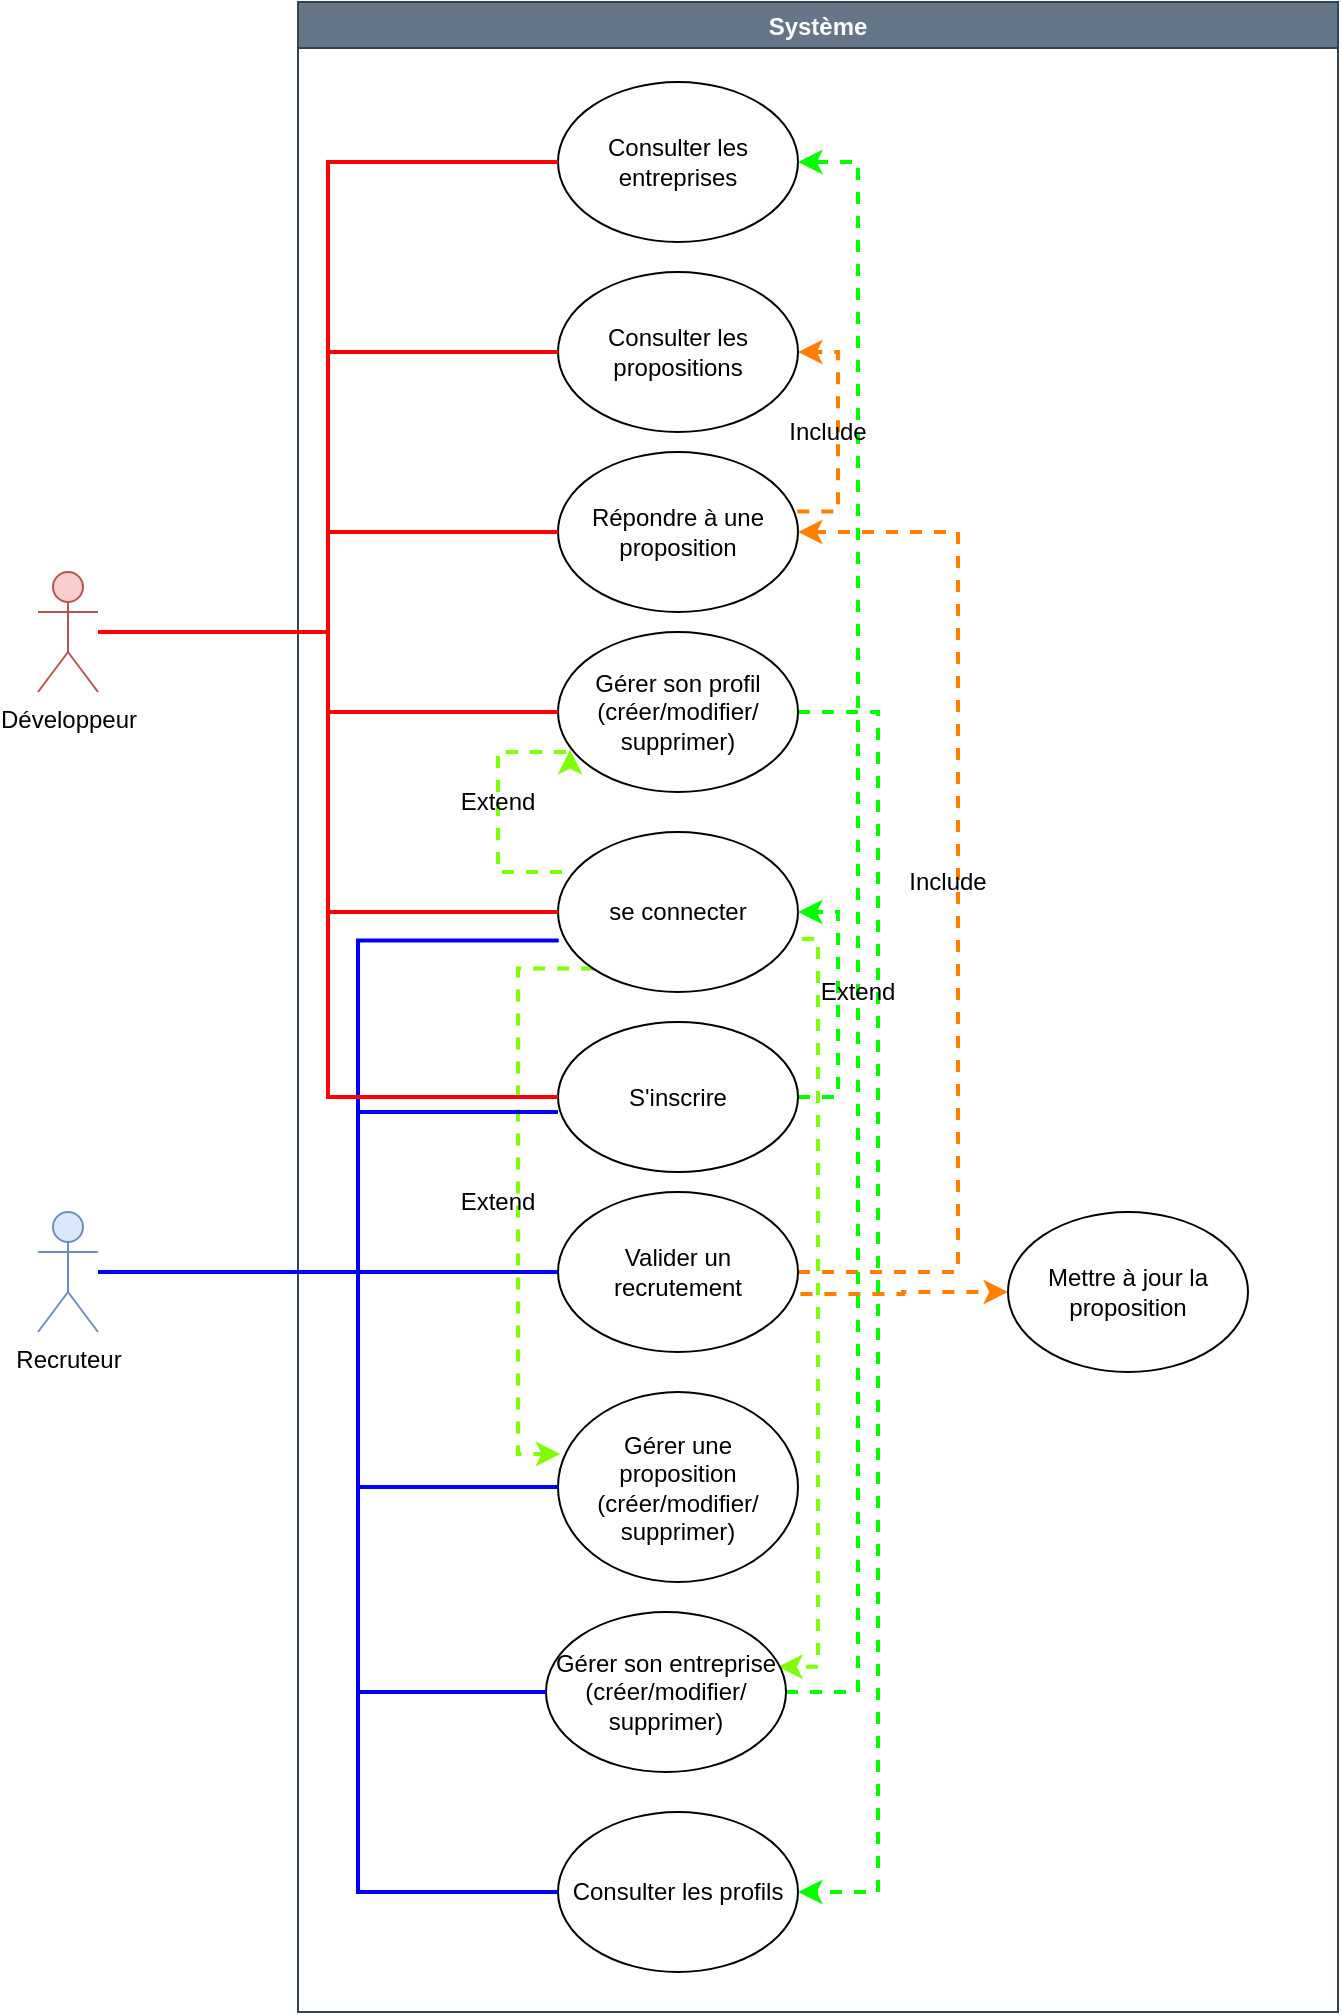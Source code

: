 <mxfile version="17.4.6" type="github">
  <diagram id="f9bO8bD8_3tNC-7nvVMG" name="Page-1">
    <mxGraphModel dx="1024" dy="189" grid="1" gridSize="10" guides="1" tooltips="1" connect="1" arrows="1" fold="1" page="1" pageScale="1" pageWidth="1169" pageHeight="1654" math="0" shadow="0">
      <root>
        <mxCell id="0" />
        <mxCell id="1" parent="0" />
        <mxCell id="xalwO71q9SZK32bKhefd-1" value="Système" style="swimlane;fillColor=#647687;fontColor=#ffffff;strokeColor=#314354;" vertex="1" parent="1">
          <mxGeometry x="230" y="65" width="520" height="1005" as="geometry" />
        </mxCell>
        <mxCell id="xalwO71q9SZK32bKhefd-2" value="Consulter les entreprises" style="ellipse;whiteSpace=wrap;html=1;" vertex="1" parent="xalwO71q9SZK32bKhefd-1">
          <mxGeometry x="130" y="40" width="120" height="80" as="geometry" />
        </mxCell>
        <mxCell id="xalwO71q9SZK32bKhefd-3" style="edgeStyle=orthogonalEdgeStyle;rounded=0;orthogonalLoop=1;jettySize=auto;html=1;entryX=1;entryY=0.5;entryDx=0;entryDy=0;dashed=1;startArrow=none;startFill=0;endArrow=classic;endFill=1;strokeColor=#FF8000;strokeWidth=2;exitX=0.997;exitY=0.372;exitDx=0;exitDy=0;exitPerimeter=0;" edge="1" parent="xalwO71q9SZK32bKhefd-1" source="xalwO71q9SZK32bKhefd-4" target="xalwO71q9SZK32bKhefd-20">
          <mxGeometry relative="1" as="geometry" />
        </mxCell>
        <mxCell id="xalwO71q9SZK32bKhefd-4" value="Répondre à une proposition" style="ellipse;whiteSpace=wrap;html=1;" vertex="1" parent="xalwO71q9SZK32bKhefd-1">
          <mxGeometry x="130" y="225" width="120" height="80" as="geometry" />
        </mxCell>
        <mxCell id="xalwO71q9SZK32bKhefd-5" style="edgeStyle=orthogonalEdgeStyle;rounded=0;orthogonalLoop=1;jettySize=auto;html=1;entryX=0.01;entryY=0.326;entryDx=0;entryDy=0;dashed=1;startArrow=none;startFill=0;endArrow=classic;endFill=1;strokeColor=#80FF00;strokeWidth=2;exitX=0;exitY=1;exitDx=0;exitDy=0;entryPerimeter=0;" edge="1" parent="xalwO71q9SZK32bKhefd-1" source="xalwO71q9SZK32bKhefd-9" target="xalwO71q9SZK32bKhefd-6">
          <mxGeometry relative="1" as="geometry">
            <Array as="points">
              <mxPoint x="110" y="483" />
              <mxPoint x="110" y="726" />
            </Array>
          </mxGeometry>
        </mxCell>
        <mxCell id="xalwO71q9SZK32bKhefd-6" value="Gérer une &lt;br&gt;proposition (créer/modifier/&lt;br&gt;supprimer)" style="ellipse;whiteSpace=wrap;html=1;" vertex="1" parent="xalwO71q9SZK32bKhefd-1">
          <mxGeometry x="130" y="695" width="120" height="95" as="geometry" />
        </mxCell>
        <mxCell id="xalwO71q9SZK32bKhefd-7" value="Consulter les profils" style="ellipse;whiteSpace=wrap;html=1;" vertex="1" parent="xalwO71q9SZK32bKhefd-1">
          <mxGeometry x="130" y="905" width="120" height="80" as="geometry" />
        </mxCell>
        <mxCell id="xalwO71q9SZK32bKhefd-8" style="edgeStyle=orthogonalEdgeStyle;rounded=0;orthogonalLoop=1;jettySize=auto;html=1;entryX=0.05;entryY=0.737;entryDx=0;entryDy=0;entryPerimeter=0;dashed=1;startArrow=none;startFill=0;endArrow=classic;endFill=1;strokeColor=#80FF00;strokeWidth=2;exitX=0.017;exitY=0.25;exitDx=0;exitDy=0;exitPerimeter=0;" edge="1" parent="xalwO71q9SZK32bKhefd-1" source="xalwO71q9SZK32bKhefd-9" target="xalwO71q9SZK32bKhefd-16">
          <mxGeometry relative="1" as="geometry">
            <Array as="points">
              <mxPoint x="100" y="435" />
              <mxPoint x="100" y="375" />
            </Array>
          </mxGeometry>
        </mxCell>
        <mxCell id="xalwO71q9SZK32bKhefd-9" value="se connecter" style="ellipse;whiteSpace=wrap;html=1;" vertex="1" parent="xalwO71q9SZK32bKhefd-1">
          <mxGeometry x="130" y="415" width="120" height="80" as="geometry" />
        </mxCell>
        <mxCell id="xalwO71q9SZK32bKhefd-10" style="edgeStyle=orthogonalEdgeStyle;rounded=0;orthogonalLoop=1;jettySize=auto;html=1;entryX=1;entryY=0.5;entryDx=0;entryDy=0;endArrow=classic;endFill=1;strokeColor=#00FF00;strokeWidth=2;exitX=1;exitY=0.5;exitDx=0;exitDy=0;dashed=1;" edge="1" parent="xalwO71q9SZK32bKhefd-1" source="xalwO71q9SZK32bKhefd-11" target="xalwO71q9SZK32bKhefd-9">
          <mxGeometry relative="1" as="geometry" />
        </mxCell>
        <mxCell id="xalwO71q9SZK32bKhefd-11" value="S&#39;inscrire" style="ellipse;whiteSpace=wrap;html=1;" vertex="1" parent="xalwO71q9SZK32bKhefd-1">
          <mxGeometry x="130" y="510" width="120" height="75" as="geometry" />
        </mxCell>
        <mxCell id="xalwO71q9SZK32bKhefd-12" style="edgeStyle=orthogonalEdgeStyle;rounded=0;orthogonalLoop=1;jettySize=auto;html=1;entryX=1;entryY=0.5;entryDx=0;entryDy=0;dashed=1;endArrow=classic;endFill=1;strokeColor=#FF8000;strokeWidth=2;exitX=1;exitY=0.5;exitDx=0;exitDy=0;" edge="1" parent="xalwO71q9SZK32bKhefd-1" source="xalwO71q9SZK32bKhefd-14" target="xalwO71q9SZK32bKhefd-4">
          <mxGeometry relative="1" as="geometry">
            <Array as="points">
              <mxPoint x="330" y="635" />
              <mxPoint x="330" y="265" />
            </Array>
          </mxGeometry>
        </mxCell>
        <mxCell id="xalwO71q9SZK32bKhefd-13" style="edgeStyle=orthogonalEdgeStyle;rounded=0;orthogonalLoop=1;jettySize=auto;html=1;entryX=0;entryY=0.5;entryDx=0;entryDy=0;dashed=1;startArrow=none;startFill=0;endArrow=classic;endFill=1;strokeColor=#FF8000;strokeWidth=2;exitX=1.01;exitY=0.637;exitDx=0;exitDy=0;exitPerimeter=0;" edge="1" parent="xalwO71q9SZK32bKhefd-1" source="xalwO71q9SZK32bKhefd-14" target="xalwO71q9SZK32bKhefd-24">
          <mxGeometry relative="1" as="geometry" />
        </mxCell>
        <mxCell id="xalwO71q9SZK32bKhefd-14" value="Valider un recrutement" style="ellipse;whiteSpace=wrap;html=1;" vertex="1" parent="xalwO71q9SZK32bKhefd-1">
          <mxGeometry x="130" y="595" width="120" height="80" as="geometry" />
        </mxCell>
        <mxCell id="xalwO71q9SZK32bKhefd-15" style="edgeStyle=orthogonalEdgeStyle;rounded=0;orthogonalLoop=1;jettySize=auto;html=1;exitX=1;exitY=0.5;exitDx=0;exitDy=0;entryX=1;entryY=0.5;entryDx=0;entryDy=0;dashed=1;startArrow=none;startFill=0;endArrow=classic;endFill=1;strokeColor=#00FF00;strokeWidth=2;" edge="1" parent="xalwO71q9SZK32bKhefd-1" source="xalwO71q9SZK32bKhefd-16" target="xalwO71q9SZK32bKhefd-7">
          <mxGeometry relative="1" as="geometry">
            <Array as="points">
              <mxPoint x="290" y="355" />
              <mxPoint x="290" y="945" />
            </Array>
          </mxGeometry>
        </mxCell>
        <mxCell id="xalwO71q9SZK32bKhefd-16" value="Gérer son profil&lt;br&gt;(créer/modifier/&lt;br&gt;supprimer)" style="ellipse;whiteSpace=wrap;html=1;" vertex="1" parent="xalwO71q9SZK32bKhefd-1">
          <mxGeometry x="130" y="315" width="120" height="80" as="geometry" />
        </mxCell>
        <mxCell id="xalwO71q9SZK32bKhefd-17" style="edgeStyle=orthogonalEdgeStyle;rounded=0;orthogonalLoop=1;jettySize=auto;html=1;entryX=1;entryY=0.5;entryDx=0;entryDy=0;startArrow=none;startFill=0;endArrow=classic;endFill=1;strokeColor=#00FF00;strokeWidth=2;dashed=1;" edge="1" parent="xalwO71q9SZK32bKhefd-1" source="xalwO71q9SZK32bKhefd-19" target="xalwO71q9SZK32bKhefd-2">
          <mxGeometry relative="1" as="geometry">
            <Array as="points">
              <mxPoint x="280" y="845" />
              <mxPoint x="280" y="80" />
            </Array>
          </mxGeometry>
        </mxCell>
        <mxCell id="xalwO71q9SZK32bKhefd-18" style="edgeStyle=orthogonalEdgeStyle;rounded=0;orthogonalLoop=1;jettySize=auto;html=1;entryX=0.967;entryY=0.342;entryDx=0;entryDy=0;entryPerimeter=0;dashed=1;startArrow=none;startFill=0;endArrow=classic;endFill=1;strokeColor=#80FF00;strokeWidth=2;exitX=1.017;exitY=0.668;exitDx=0;exitDy=0;exitPerimeter=0;" edge="1" parent="xalwO71q9SZK32bKhefd-1" source="xalwO71q9SZK32bKhefd-9" target="xalwO71q9SZK32bKhefd-19">
          <mxGeometry relative="1" as="geometry">
            <Array as="points">
              <mxPoint x="260" y="468" />
              <mxPoint x="260" y="832" />
            </Array>
          </mxGeometry>
        </mxCell>
        <mxCell id="xalwO71q9SZK32bKhefd-19" value="Gérer son entreprise&lt;br&gt;(créer/modifier/&lt;br&gt;supprimer)" style="ellipse;whiteSpace=wrap;html=1;" vertex="1" parent="xalwO71q9SZK32bKhefd-1">
          <mxGeometry x="124" y="805" width="120" height="80" as="geometry" />
        </mxCell>
        <mxCell id="xalwO71q9SZK32bKhefd-20" value="Consulter les propositions" style="ellipse;whiteSpace=wrap;html=1;" vertex="1" parent="xalwO71q9SZK32bKhefd-1">
          <mxGeometry x="130" y="135" width="120" height="80" as="geometry" />
        </mxCell>
        <mxCell id="xalwO71q9SZK32bKhefd-21" value="Extend" style="text;html=1;strokeColor=none;fillColor=none;align=center;verticalAlign=middle;whiteSpace=wrap;rounded=0;" vertex="1" parent="xalwO71q9SZK32bKhefd-1">
          <mxGeometry x="250" y="480" width="60" height="30" as="geometry" />
        </mxCell>
        <mxCell id="xalwO71q9SZK32bKhefd-22" value="Include" style="text;html=1;strokeColor=none;fillColor=none;align=center;verticalAlign=middle;whiteSpace=wrap;rounded=0;" vertex="1" parent="xalwO71q9SZK32bKhefd-1">
          <mxGeometry x="295" y="425" width="60" height="30" as="geometry" />
        </mxCell>
        <mxCell id="xalwO71q9SZK32bKhefd-23" value="Include" style="text;html=1;strokeColor=none;fillColor=none;align=center;verticalAlign=middle;whiteSpace=wrap;rounded=0;" vertex="1" parent="xalwO71q9SZK32bKhefd-1">
          <mxGeometry x="235" y="200" width="60" height="30" as="geometry" />
        </mxCell>
        <mxCell id="xalwO71q9SZK32bKhefd-24" value="Mettre à jour la proposition" style="ellipse;whiteSpace=wrap;html=1;" vertex="1" parent="xalwO71q9SZK32bKhefd-1">
          <mxGeometry x="355" y="605" width="120" height="80" as="geometry" />
        </mxCell>
        <mxCell id="xalwO71q9SZK32bKhefd-25" value="Extend" style="text;html=1;strokeColor=none;fillColor=none;align=center;verticalAlign=middle;whiteSpace=wrap;rounded=0;" vertex="1" parent="xalwO71q9SZK32bKhefd-1">
          <mxGeometry x="70" y="585" width="60" height="30" as="geometry" />
        </mxCell>
        <mxCell id="xalwO71q9SZK32bKhefd-26" value="Extend" style="text;html=1;strokeColor=none;fillColor=none;align=center;verticalAlign=middle;whiteSpace=wrap;rounded=0;" vertex="1" parent="xalwO71q9SZK32bKhefd-1">
          <mxGeometry x="70" y="385" width="60" height="30" as="geometry" />
        </mxCell>
        <mxCell id="xalwO71q9SZK32bKhefd-27" style="edgeStyle=orthogonalEdgeStyle;rounded=0;orthogonalLoop=1;jettySize=auto;html=1;entryX=0;entryY=0.6;entryDx=0;entryDy=0;entryPerimeter=0;endArrow=none;endFill=0;strokeColor=#0000FF;strokeWidth=2;" edge="1" parent="1" source="xalwO71q9SZK32bKhefd-33" target="xalwO71q9SZK32bKhefd-11">
          <mxGeometry relative="1" as="geometry">
            <Array as="points">
              <mxPoint x="260" y="700" />
              <mxPoint x="260" y="620" />
            </Array>
          </mxGeometry>
        </mxCell>
        <mxCell id="xalwO71q9SZK32bKhefd-28" style="edgeStyle=orthogonalEdgeStyle;rounded=0;orthogonalLoop=1;jettySize=auto;html=1;entryX=0.003;entryY=0.678;entryDx=0;entryDy=0;entryPerimeter=0;endArrow=none;endFill=0;strokeColor=#0000FF;strokeWidth=2;startArrow=none;startFill=0;" edge="1" parent="1" source="xalwO71q9SZK32bKhefd-33" target="xalwO71q9SZK32bKhefd-9">
          <mxGeometry relative="1" as="geometry">
            <Array as="points">
              <mxPoint x="260" y="700" />
              <mxPoint x="260" y="534" />
            </Array>
          </mxGeometry>
        </mxCell>
        <mxCell id="xalwO71q9SZK32bKhefd-29" style="edgeStyle=orthogonalEdgeStyle;rounded=0;orthogonalLoop=1;jettySize=auto;html=1;startArrow=none;startFill=0;endArrow=none;endFill=0;strokeColor=#0000FF;strokeWidth=2;" edge="1" parent="1" source="xalwO71q9SZK32bKhefd-33" target="xalwO71q9SZK32bKhefd-14">
          <mxGeometry relative="1" as="geometry" />
        </mxCell>
        <mxCell id="xalwO71q9SZK32bKhefd-30" style="edgeStyle=orthogonalEdgeStyle;rounded=0;orthogonalLoop=1;jettySize=auto;html=1;entryX=0;entryY=0.5;entryDx=0;entryDy=0;startArrow=none;startFill=0;endArrow=none;endFill=0;strokeColor=#0000FF;strokeWidth=2;" edge="1" parent="1" source="xalwO71q9SZK32bKhefd-33" target="xalwO71q9SZK32bKhefd-6">
          <mxGeometry relative="1" as="geometry">
            <Array as="points">
              <mxPoint x="260" y="700" />
              <mxPoint x="260" y="808" />
            </Array>
          </mxGeometry>
        </mxCell>
        <mxCell id="xalwO71q9SZK32bKhefd-31" style="edgeStyle=orthogonalEdgeStyle;rounded=0;orthogonalLoop=1;jettySize=auto;html=1;entryX=0;entryY=0.5;entryDx=0;entryDy=0;startArrow=none;startFill=0;endArrow=none;endFill=0;strokeColor=#0000FF;strokeWidth=2;" edge="1" parent="1" source="xalwO71q9SZK32bKhefd-33" target="xalwO71q9SZK32bKhefd-19">
          <mxGeometry relative="1" as="geometry">
            <Array as="points">
              <mxPoint x="260" y="700" />
              <mxPoint x="260" y="910" />
            </Array>
          </mxGeometry>
        </mxCell>
        <mxCell id="xalwO71q9SZK32bKhefd-32" style="edgeStyle=orthogonalEdgeStyle;rounded=0;orthogonalLoop=1;jettySize=auto;html=1;entryX=0;entryY=0.5;entryDx=0;entryDy=0;startArrow=none;startFill=0;endArrow=none;endFill=0;strokeColor=#0000FF;strokeWidth=2;" edge="1" parent="1" source="xalwO71q9SZK32bKhefd-33" target="xalwO71q9SZK32bKhefd-7">
          <mxGeometry relative="1" as="geometry">
            <Array as="points">
              <mxPoint x="260" y="700" />
              <mxPoint x="260" y="1010" />
            </Array>
          </mxGeometry>
        </mxCell>
        <mxCell id="xalwO71q9SZK32bKhefd-33" value="Recruteur" style="shape=umlActor;verticalLabelPosition=bottom;verticalAlign=top;html=1;outlineConnect=0;fillColor=#dae8fc;strokeColor=#6c8ebf;" vertex="1" parent="1">
          <mxGeometry x="100" y="670" width="30" height="60" as="geometry" />
        </mxCell>
        <mxCell id="xalwO71q9SZK32bKhefd-34" style="edgeStyle=orthogonalEdgeStyle;rounded=0;orthogonalLoop=1;jettySize=auto;html=1;entryX=0;entryY=0.5;entryDx=0;entryDy=0;strokeColor=#FF0000;strokeWidth=2;endArrow=none;endFill=0;" edge="1" parent="1" source="xalwO71q9SZK32bKhefd-40" target="xalwO71q9SZK32bKhefd-2">
          <mxGeometry relative="1" as="geometry" />
        </mxCell>
        <mxCell id="xalwO71q9SZK32bKhefd-35" style="edgeStyle=orthogonalEdgeStyle;rounded=0;orthogonalLoop=1;jettySize=auto;html=1;entryX=0;entryY=0.5;entryDx=0;entryDy=0;endArrow=none;endFill=0;strokeColor=#FF0000;strokeWidth=2;" edge="1" parent="1" source="xalwO71q9SZK32bKhefd-40" target="xalwO71q9SZK32bKhefd-20">
          <mxGeometry relative="1" as="geometry" />
        </mxCell>
        <mxCell id="xalwO71q9SZK32bKhefd-36" style="edgeStyle=orthogonalEdgeStyle;rounded=0;orthogonalLoop=1;jettySize=auto;html=1;entryX=0;entryY=0.5;entryDx=0;entryDy=0;endArrow=none;endFill=0;strokeColor=#FF0000;strokeWidth=2;" edge="1" parent="1" source="xalwO71q9SZK32bKhefd-40" target="xalwO71q9SZK32bKhefd-4">
          <mxGeometry relative="1" as="geometry" />
        </mxCell>
        <mxCell id="xalwO71q9SZK32bKhefd-37" style="edgeStyle=orthogonalEdgeStyle;rounded=0;orthogonalLoop=1;jettySize=auto;html=1;entryX=0;entryY=0.5;entryDx=0;entryDy=0;endArrow=none;endFill=0;strokeColor=#FF0000;strokeWidth=2;" edge="1" parent="1" source="xalwO71q9SZK32bKhefd-40" target="xalwO71q9SZK32bKhefd-16">
          <mxGeometry relative="1" as="geometry" />
        </mxCell>
        <mxCell id="xalwO71q9SZK32bKhefd-38" style="edgeStyle=orthogonalEdgeStyle;rounded=0;orthogonalLoop=1;jettySize=auto;html=1;entryX=0;entryY=0.5;entryDx=0;entryDy=0;endArrow=none;endFill=0;strokeColor=#FF0000;strokeWidth=2;" edge="1" parent="1" source="xalwO71q9SZK32bKhefd-40" target="xalwO71q9SZK32bKhefd-9">
          <mxGeometry relative="1" as="geometry" />
        </mxCell>
        <mxCell id="xalwO71q9SZK32bKhefd-39" style="edgeStyle=orthogonalEdgeStyle;rounded=0;orthogonalLoop=1;jettySize=auto;html=1;entryX=0;entryY=0.5;entryDx=0;entryDy=0;endArrow=none;endFill=0;strokeColor=#FF0000;strokeWidth=2;" edge="1" parent="1" source="xalwO71q9SZK32bKhefd-40" target="xalwO71q9SZK32bKhefd-11">
          <mxGeometry relative="1" as="geometry" />
        </mxCell>
        <mxCell id="xalwO71q9SZK32bKhefd-40" value="Développeur" style="shape=umlActor;verticalLabelPosition=bottom;verticalAlign=top;html=1;outlineConnect=0;fillColor=#f8cecc;strokeColor=#b85450;strokeWidth=1;" vertex="1" parent="1">
          <mxGeometry x="100" y="350" width="30" height="60" as="geometry" />
        </mxCell>
      </root>
    </mxGraphModel>
  </diagram>
</mxfile>
